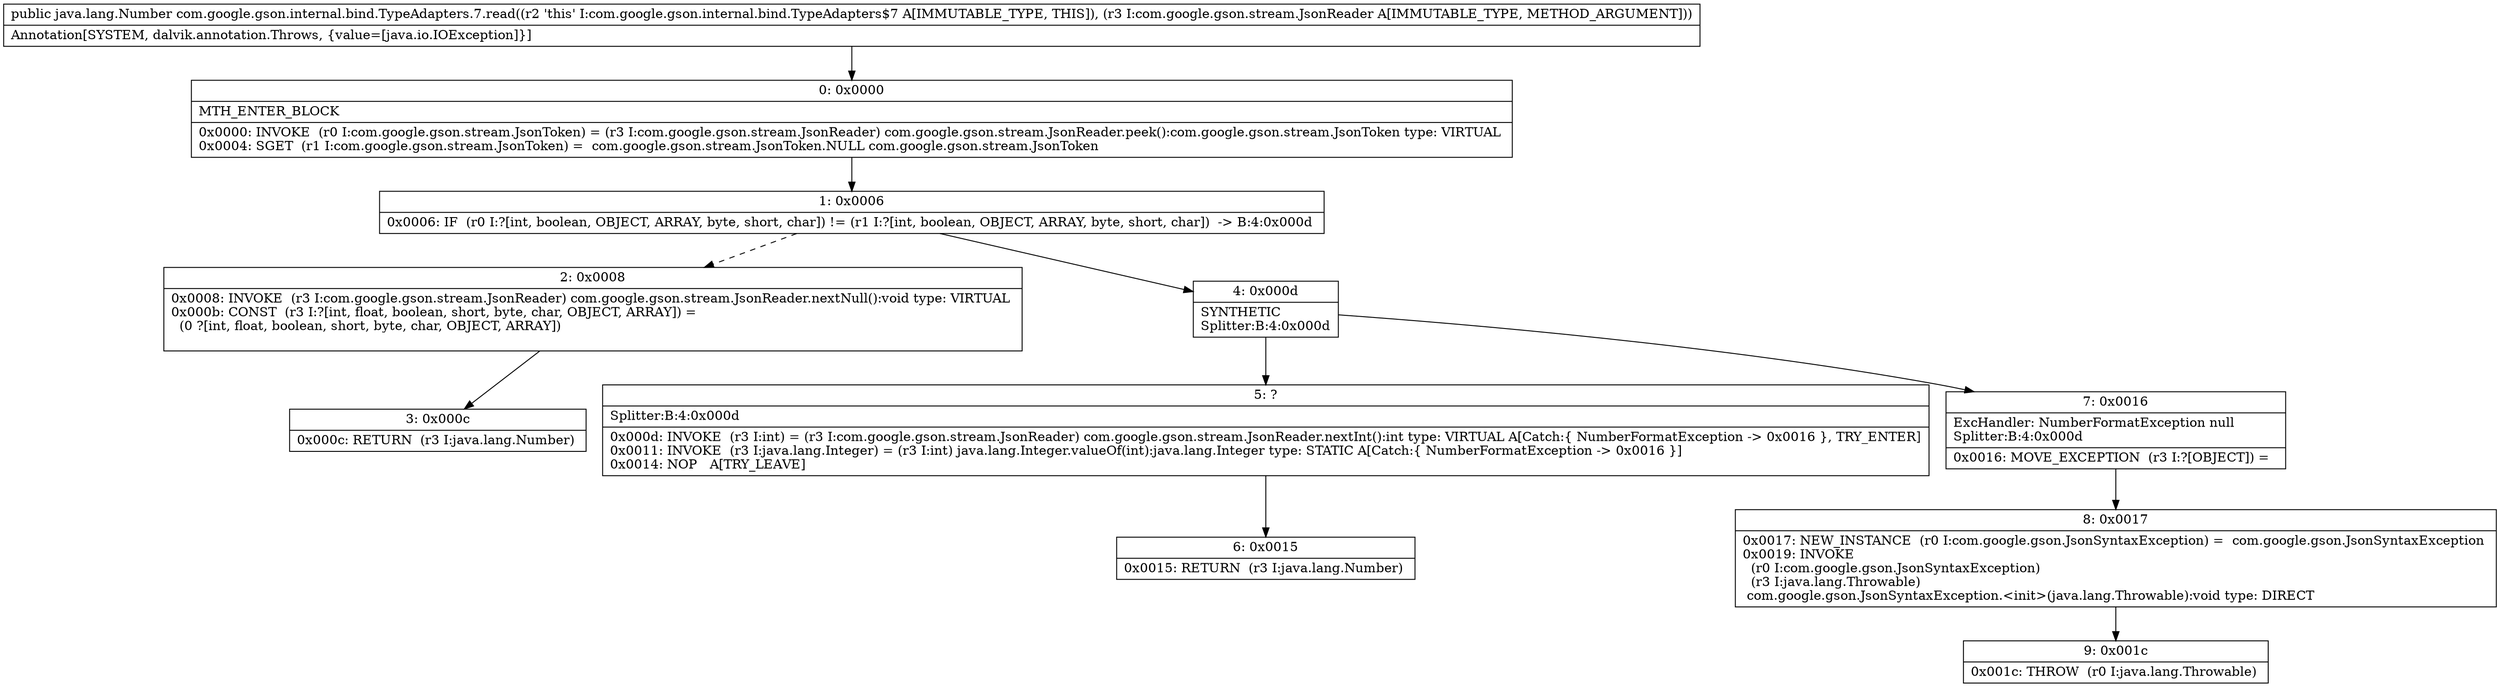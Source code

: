 digraph "CFG forcom.google.gson.internal.bind.TypeAdapters.7.read(Lcom\/google\/gson\/stream\/JsonReader;)Ljava\/lang\/Number;" {
Node_0 [shape=record,label="{0\:\ 0x0000|MTH_ENTER_BLOCK\l|0x0000: INVOKE  (r0 I:com.google.gson.stream.JsonToken) = (r3 I:com.google.gson.stream.JsonReader) com.google.gson.stream.JsonReader.peek():com.google.gson.stream.JsonToken type: VIRTUAL \l0x0004: SGET  (r1 I:com.google.gson.stream.JsonToken) =  com.google.gson.stream.JsonToken.NULL com.google.gson.stream.JsonToken \l}"];
Node_1 [shape=record,label="{1\:\ 0x0006|0x0006: IF  (r0 I:?[int, boolean, OBJECT, ARRAY, byte, short, char]) != (r1 I:?[int, boolean, OBJECT, ARRAY, byte, short, char])  \-\> B:4:0x000d \l}"];
Node_2 [shape=record,label="{2\:\ 0x0008|0x0008: INVOKE  (r3 I:com.google.gson.stream.JsonReader) com.google.gson.stream.JsonReader.nextNull():void type: VIRTUAL \l0x000b: CONST  (r3 I:?[int, float, boolean, short, byte, char, OBJECT, ARRAY]) = \l  (0 ?[int, float, boolean, short, byte, char, OBJECT, ARRAY])\l \l}"];
Node_3 [shape=record,label="{3\:\ 0x000c|0x000c: RETURN  (r3 I:java.lang.Number) \l}"];
Node_4 [shape=record,label="{4\:\ 0x000d|SYNTHETIC\lSplitter:B:4:0x000d\l}"];
Node_5 [shape=record,label="{5\:\ ?|Splitter:B:4:0x000d\l|0x000d: INVOKE  (r3 I:int) = (r3 I:com.google.gson.stream.JsonReader) com.google.gson.stream.JsonReader.nextInt():int type: VIRTUAL A[Catch:\{ NumberFormatException \-\> 0x0016 \}, TRY_ENTER]\l0x0011: INVOKE  (r3 I:java.lang.Integer) = (r3 I:int) java.lang.Integer.valueOf(int):java.lang.Integer type: STATIC A[Catch:\{ NumberFormatException \-\> 0x0016 \}]\l0x0014: NOP   A[TRY_LEAVE]\l}"];
Node_6 [shape=record,label="{6\:\ 0x0015|0x0015: RETURN  (r3 I:java.lang.Number) \l}"];
Node_7 [shape=record,label="{7\:\ 0x0016|ExcHandler: NumberFormatException null\lSplitter:B:4:0x000d\l|0x0016: MOVE_EXCEPTION  (r3 I:?[OBJECT]) =  \l}"];
Node_8 [shape=record,label="{8\:\ 0x0017|0x0017: NEW_INSTANCE  (r0 I:com.google.gson.JsonSyntaxException) =  com.google.gson.JsonSyntaxException \l0x0019: INVOKE  \l  (r0 I:com.google.gson.JsonSyntaxException)\l  (r3 I:java.lang.Throwable)\l com.google.gson.JsonSyntaxException.\<init\>(java.lang.Throwable):void type: DIRECT \l}"];
Node_9 [shape=record,label="{9\:\ 0x001c|0x001c: THROW  (r0 I:java.lang.Throwable) \l}"];
MethodNode[shape=record,label="{public java.lang.Number com.google.gson.internal.bind.TypeAdapters.7.read((r2 'this' I:com.google.gson.internal.bind.TypeAdapters$7 A[IMMUTABLE_TYPE, THIS]), (r3 I:com.google.gson.stream.JsonReader A[IMMUTABLE_TYPE, METHOD_ARGUMENT]))  | Annotation[SYSTEM, dalvik.annotation.Throws, \{value=[java.io.IOException]\}]\l}"];
MethodNode -> Node_0;
Node_0 -> Node_1;
Node_1 -> Node_2[style=dashed];
Node_1 -> Node_4;
Node_2 -> Node_3;
Node_4 -> Node_5;
Node_4 -> Node_7;
Node_5 -> Node_6;
Node_7 -> Node_8;
Node_8 -> Node_9;
}

